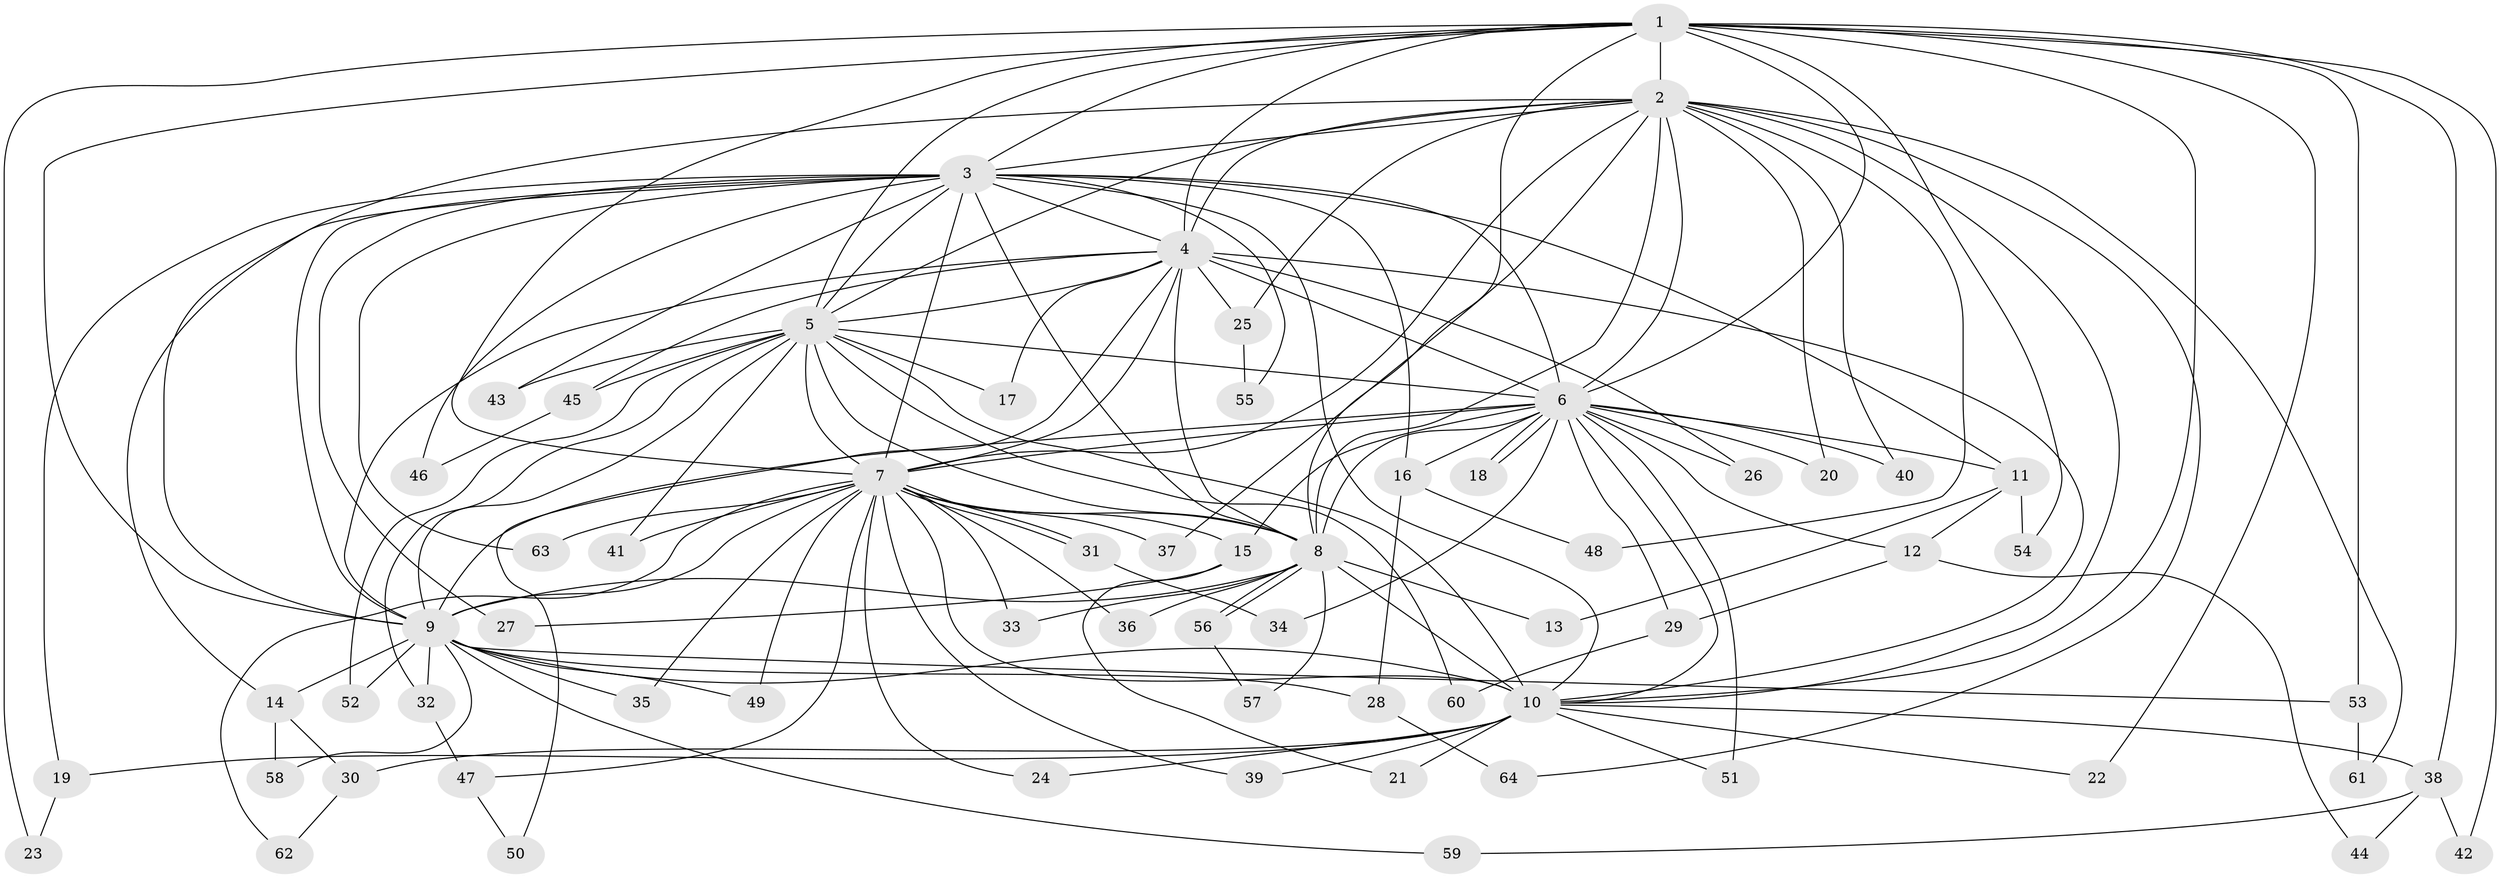 // Generated by graph-tools (version 1.1) at 2025/13/03/09/25 04:13:56]
// undirected, 64 vertices, 153 edges
graph export_dot {
graph [start="1"]
  node [color=gray90,style=filled];
  1;
  2;
  3;
  4;
  5;
  6;
  7;
  8;
  9;
  10;
  11;
  12;
  13;
  14;
  15;
  16;
  17;
  18;
  19;
  20;
  21;
  22;
  23;
  24;
  25;
  26;
  27;
  28;
  29;
  30;
  31;
  32;
  33;
  34;
  35;
  36;
  37;
  38;
  39;
  40;
  41;
  42;
  43;
  44;
  45;
  46;
  47;
  48;
  49;
  50;
  51;
  52;
  53;
  54;
  55;
  56;
  57;
  58;
  59;
  60;
  61;
  62;
  63;
  64;
  1 -- 2;
  1 -- 3;
  1 -- 4;
  1 -- 5;
  1 -- 6;
  1 -- 7;
  1 -- 8;
  1 -- 9;
  1 -- 10;
  1 -- 22;
  1 -- 23;
  1 -- 38;
  1 -- 42;
  1 -- 53;
  1 -- 54;
  2 -- 3;
  2 -- 4;
  2 -- 5;
  2 -- 6;
  2 -- 7;
  2 -- 8;
  2 -- 9;
  2 -- 10;
  2 -- 20;
  2 -- 25;
  2 -- 37;
  2 -- 40;
  2 -- 48;
  2 -- 61;
  2 -- 64;
  3 -- 4;
  3 -- 5;
  3 -- 6;
  3 -- 7;
  3 -- 8;
  3 -- 9;
  3 -- 10;
  3 -- 11;
  3 -- 14;
  3 -- 16;
  3 -- 19;
  3 -- 27;
  3 -- 43;
  3 -- 46;
  3 -- 55;
  3 -- 63;
  4 -- 5;
  4 -- 6;
  4 -- 7;
  4 -- 8;
  4 -- 9;
  4 -- 10;
  4 -- 17;
  4 -- 25;
  4 -- 26;
  4 -- 45;
  4 -- 50;
  5 -- 6;
  5 -- 7;
  5 -- 8;
  5 -- 9;
  5 -- 10;
  5 -- 17;
  5 -- 32;
  5 -- 41;
  5 -- 43;
  5 -- 45;
  5 -- 52;
  5 -- 60;
  6 -- 7;
  6 -- 8;
  6 -- 9;
  6 -- 10;
  6 -- 11;
  6 -- 12;
  6 -- 15;
  6 -- 16;
  6 -- 18;
  6 -- 18;
  6 -- 20;
  6 -- 26;
  6 -- 29;
  6 -- 34;
  6 -- 40;
  6 -- 51;
  7 -- 8;
  7 -- 9;
  7 -- 10;
  7 -- 15;
  7 -- 24;
  7 -- 31;
  7 -- 31;
  7 -- 33;
  7 -- 35;
  7 -- 36;
  7 -- 37;
  7 -- 39;
  7 -- 41;
  7 -- 47;
  7 -- 49;
  7 -- 62;
  7 -- 63;
  8 -- 9;
  8 -- 10;
  8 -- 13;
  8 -- 33;
  8 -- 36;
  8 -- 56;
  8 -- 56;
  8 -- 57;
  9 -- 10;
  9 -- 14;
  9 -- 28;
  9 -- 32;
  9 -- 35;
  9 -- 49;
  9 -- 52;
  9 -- 53;
  9 -- 58;
  9 -- 59;
  10 -- 19;
  10 -- 21;
  10 -- 22;
  10 -- 24;
  10 -- 30;
  10 -- 38;
  10 -- 39;
  10 -- 51;
  11 -- 12;
  11 -- 13;
  11 -- 54;
  12 -- 29;
  12 -- 44;
  14 -- 30;
  14 -- 58;
  15 -- 21;
  15 -- 27;
  16 -- 28;
  16 -- 48;
  19 -- 23;
  25 -- 55;
  28 -- 64;
  29 -- 60;
  30 -- 62;
  31 -- 34;
  32 -- 47;
  38 -- 42;
  38 -- 44;
  38 -- 59;
  45 -- 46;
  47 -- 50;
  53 -- 61;
  56 -- 57;
}
